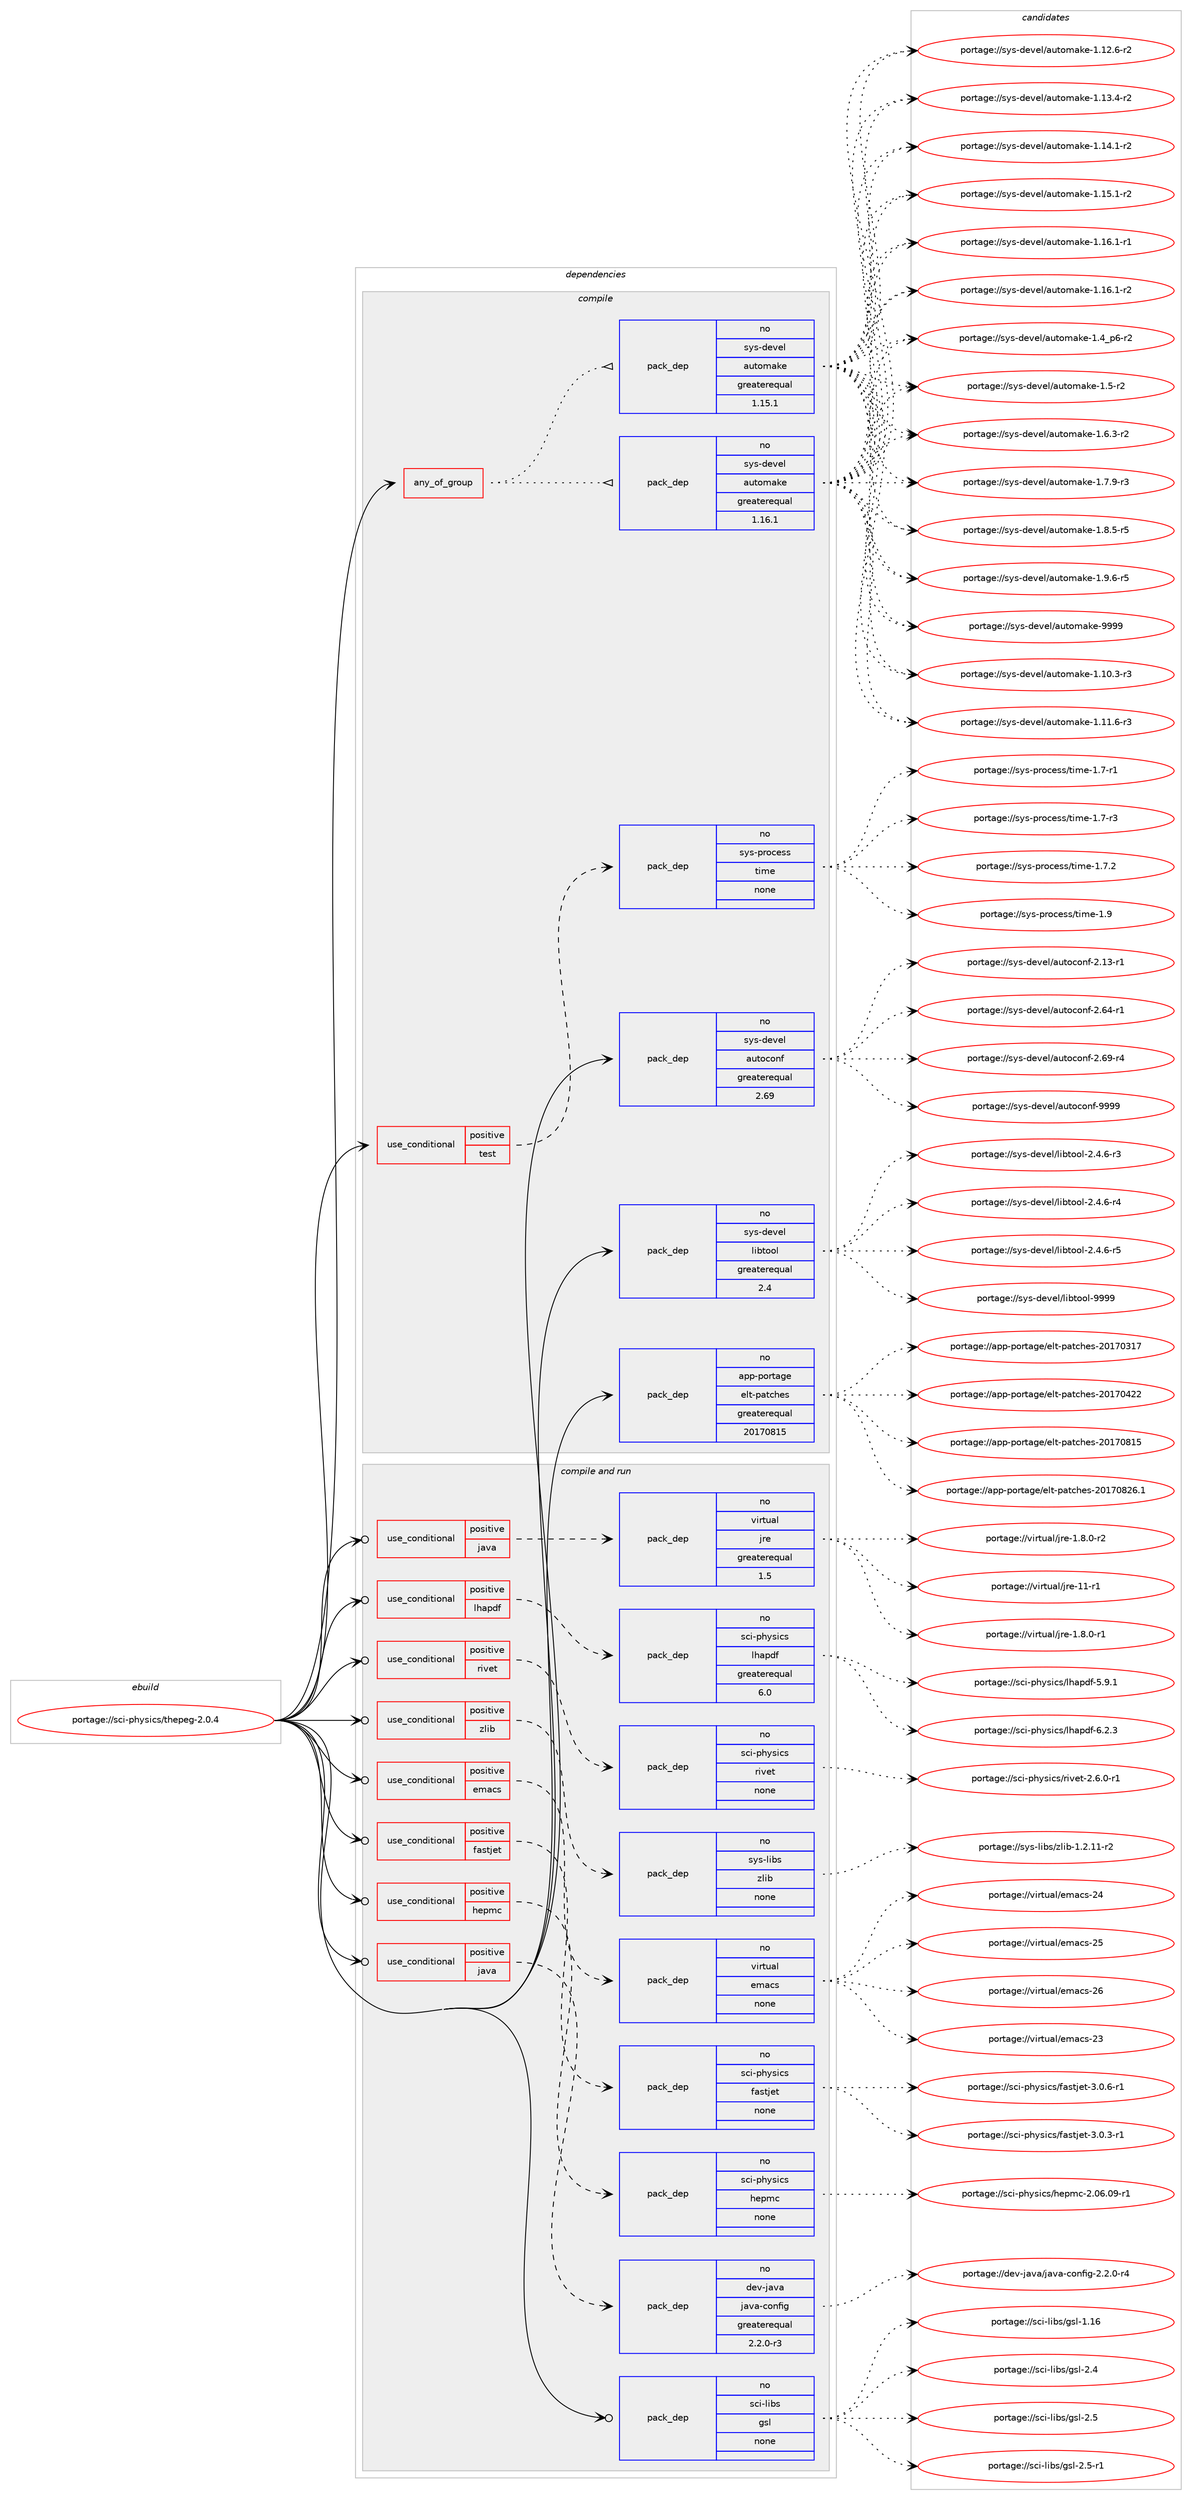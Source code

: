 digraph prolog {

# *************
# Graph options
# *************

newrank=true;
concentrate=true;
compound=true;
graph [rankdir=LR,fontname=Helvetica,fontsize=10,ranksep=1.5];#, ranksep=2.5, nodesep=0.2];
edge  [arrowhead=vee];
node  [fontname=Helvetica,fontsize=10];

# **********
# The ebuild
# **********

subgraph cluster_leftcol {
color=gray;
rank=same;
label=<<i>ebuild</i>>;
id [label="portage://sci-physics/thepeg-2.0.4", color=red, width=4, href="../sci-physics/thepeg-2.0.4.svg"];
}

# ****************
# The dependencies
# ****************

subgraph cluster_midcol {
color=gray;
label=<<i>dependencies</i>>;
subgraph cluster_compile {
fillcolor="#eeeeee";
style=filled;
label=<<i>compile</i>>;
subgraph any6556 {
dependency397660 [label=<<TABLE BORDER="0" CELLBORDER="1" CELLSPACING="0" CELLPADDING="4"><TR><TD CELLPADDING="10">any_of_group</TD></TR></TABLE>>, shape=none, color=red];subgraph pack292447 {
dependency397661 [label=<<TABLE BORDER="0" CELLBORDER="1" CELLSPACING="0" CELLPADDING="4" WIDTH="220"><TR><TD ROWSPAN="6" CELLPADDING="30">pack_dep</TD></TR><TR><TD WIDTH="110">no</TD></TR><TR><TD>sys-devel</TD></TR><TR><TD>automake</TD></TR><TR><TD>greaterequal</TD></TR><TR><TD>1.16.1</TD></TR></TABLE>>, shape=none, color=blue];
}
dependency397660:e -> dependency397661:w [weight=20,style="dotted",arrowhead="oinv"];
subgraph pack292448 {
dependency397662 [label=<<TABLE BORDER="0" CELLBORDER="1" CELLSPACING="0" CELLPADDING="4" WIDTH="220"><TR><TD ROWSPAN="6" CELLPADDING="30">pack_dep</TD></TR><TR><TD WIDTH="110">no</TD></TR><TR><TD>sys-devel</TD></TR><TR><TD>automake</TD></TR><TR><TD>greaterequal</TD></TR><TR><TD>1.15.1</TD></TR></TABLE>>, shape=none, color=blue];
}
dependency397660:e -> dependency397662:w [weight=20,style="dotted",arrowhead="oinv"];
}
id:e -> dependency397660:w [weight=20,style="solid",arrowhead="vee"];
subgraph cond98450 {
dependency397663 [label=<<TABLE BORDER="0" CELLBORDER="1" CELLSPACING="0" CELLPADDING="4"><TR><TD ROWSPAN="3" CELLPADDING="10">use_conditional</TD></TR><TR><TD>positive</TD></TR><TR><TD>test</TD></TR></TABLE>>, shape=none, color=red];
subgraph pack292449 {
dependency397664 [label=<<TABLE BORDER="0" CELLBORDER="1" CELLSPACING="0" CELLPADDING="4" WIDTH="220"><TR><TD ROWSPAN="6" CELLPADDING="30">pack_dep</TD></TR><TR><TD WIDTH="110">no</TD></TR><TR><TD>sys-process</TD></TR><TR><TD>time</TD></TR><TR><TD>none</TD></TR><TR><TD></TD></TR></TABLE>>, shape=none, color=blue];
}
dependency397663:e -> dependency397664:w [weight=20,style="dashed",arrowhead="vee"];
}
id:e -> dependency397663:w [weight=20,style="solid",arrowhead="vee"];
subgraph pack292450 {
dependency397665 [label=<<TABLE BORDER="0" CELLBORDER="1" CELLSPACING="0" CELLPADDING="4" WIDTH="220"><TR><TD ROWSPAN="6" CELLPADDING="30">pack_dep</TD></TR><TR><TD WIDTH="110">no</TD></TR><TR><TD>app-portage</TD></TR><TR><TD>elt-patches</TD></TR><TR><TD>greaterequal</TD></TR><TR><TD>20170815</TD></TR></TABLE>>, shape=none, color=blue];
}
id:e -> dependency397665:w [weight=20,style="solid",arrowhead="vee"];
subgraph pack292451 {
dependency397666 [label=<<TABLE BORDER="0" CELLBORDER="1" CELLSPACING="0" CELLPADDING="4" WIDTH="220"><TR><TD ROWSPAN="6" CELLPADDING="30">pack_dep</TD></TR><TR><TD WIDTH="110">no</TD></TR><TR><TD>sys-devel</TD></TR><TR><TD>autoconf</TD></TR><TR><TD>greaterequal</TD></TR><TR><TD>2.69</TD></TR></TABLE>>, shape=none, color=blue];
}
id:e -> dependency397666:w [weight=20,style="solid",arrowhead="vee"];
subgraph pack292452 {
dependency397667 [label=<<TABLE BORDER="0" CELLBORDER="1" CELLSPACING="0" CELLPADDING="4" WIDTH="220"><TR><TD ROWSPAN="6" CELLPADDING="30">pack_dep</TD></TR><TR><TD WIDTH="110">no</TD></TR><TR><TD>sys-devel</TD></TR><TR><TD>libtool</TD></TR><TR><TD>greaterequal</TD></TR><TR><TD>2.4</TD></TR></TABLE>>, shape=none, color=blue];
}
id:e -> dependency397667:w [weight=20,style="solid",arrowhead="vee"];
}
subgraph cluster_compileandrun {
fillcolor="#eeeeee";
style=filled;
label=<<i>compile and run</i>>;
subgraph cond98451 {
dependency397668 [label=<<TABLE BORDER="0" CELLBORDER="1" CELLSPACING="0" CELLPADDING="4"><TR><TD ROWSPAN="3" CELLPADDING="10">use_conditional</TD></TR><TR><TD>positive</TD></TR><TR><TD>emacs</TD></TR></TABLE>>, shape=none, color=red];
subgraph pack292453 {
dependency397669 [label=<<TABLE BORDER="0" CELLBORDER="1" CELLSPACING="0" CELLPADDING="4" WIDTH="220"><TR><TD ROWSPAN="6" CELLPADDING="30">pack_dep</TD></TR><TR><TD WIDTH="110">no</TD></TR><TR><TD>virtual</TD></TR><TR><TD>emacs</TD></TR><TR><TD>none</TD></TR><TR><TD></TD></TR></TABLE>>, shape=none, color=blue];
}
dependency397668:e -> dependency397669:w [weight=20,style="dashed",arrowhead="vee"];
}
id:e -> dependency397668:w [weight=20,style="solid",arrowhead="odotvee"];
subgraph cond98452 {
dependency397670 [label=<<TABLE BORDER="0" CELLBORDER="1" CELLSPACING="0" CELLPADDING="4"><TR><TD ROWSPAN="3" CELLPADDING="10">use_conditional</TD></TR><TR><TD>positive</TD></TR><TR><TD>fastjet</TD></TR></TABLE>>, shape=none, color=red];
subgraph pack292454 {
dependency397671 [label=<<TABLE BORDER="0" CELLBORDER="1" CELLSPACING="0" CELLPADDING="4" WIDTH="220"><TR><TD ROWSPAN="6" CELLPADDING="30">pack_dep</TD></TR><TR><TD WIDTH="110">no</TD></TR><TR><TD>sci-physics</TD></TR><TR><TD>fastjet</TD></TR><TR><TD>none</TD></TR><TR><TD></TD></TR></TABLE>>, shape=none, color=blue];
}
dependency397670:e -> dependency397671:w [weight=20,style="dashed",arrowhead="vee"];
}
id:e -> dependency397670:w [weight=20,style="solid",arrowhead="odotvee"];
subgraph cond98453 {
dependency397672 [label=<<TABLE BORDER="0" CELLBORDER="1" CELLSPACING="0" CELLPADDING="4"><TR><TD ROWSPAN="3" CELLPADDING="10">use_conditional</TD></TR><TR><TD>positive</TD></TR><TR><TD>hepmc</TD></TR></TABLE>>, shape=none, color=red];
subgraph pack292455 {
dependency397673 [label=<<TABLE BORDER="0" CELLBORDER="1" CELLSPACING="0" CELLPADDING="4" WIDTH="220"><TR><TD ROWSPAN="6" CELLPADDING="30">pack_dep</TD></TR><TR><TD WIDTH="110">no</TD></TR><TR><TD>sci-physics</TD></TR><TR><TD>hepmc</TD></TR><TR><TD>none</TD></TR><TR><TD></TD></TR></TABLE>>, shape=none, color=blue];
}
dependency397672:e -> dependency397673:w [weight=20,style="dashed",arrowhead="vee"];
}
id:e -> dependency397672:w [weight=20,style="solid",arrowhead="odotvee"];
subgraph cond98454 {
dependency397674 [label=<<TABLE BORDER="0" CELLBORDER="1" CELLSPACING="0" CELLPADDING="4"><TR><TD ROWSPAN="3" CELLPADDING="10">use_conditional</TD></TR><TR><TD>positive</TD></TR><TR><TD>java</TD></TR></TABLE>>, shape=none, color=red];
subgraph pack292456 {
dependency397675 [label=<<TABLE BORDER="0" CELLBORDER="1" CELLSPACING="0" CELLPADDING="4" WIDTH="220"><TR><TD ROWSPAN="6" CELLPADDING="30">pack_dep</TD></TR><TR><TD WIDTH="110">no</TD></TR><TR><TD>dev-java</TD></TR><TR><TD>java-config</TD></TR><TR><TD>greaterequal</TD></TR><TR><TD>2.2.0-r3</TD></TR></TABLE>>, shape=none, color=blue];
}
dependency397674:e -> dependency397675:w [weight=20,style="dashed",arrowhead="vee"];
}
id:e -> dependency397674:w [weight=20,style="solid",arrowhead="odotvee"];
subgraph cond98455 {
dependency397676 [label=<<TABLE BORDER="0" CELLBORDER="1" CELLSPACING="0" CELLPADDING="4"><TR><TD ROWSPAN="3" CELLPADDING="10">use_conditional</TD></TR><TR><TD>positive</TD></TR><TR><TD>java</TD></TR></TABLE>>, shape=none, color=red];
subgraph pack292457 {
dependency397677 [label=<<TABLE BORDER="0" CELLBORDER="1" CELLSPACING="0" CELLPADDING="4" WIDTH="220"><TR><TD ROWSPAN="6" CELLPADDING="30">pack_dep</TD></TR><TR><TD WIDTH="110">no</TD></TR><TR><TD>virtual</TD></TR><TR><TD>jre</TD></TR><TR><TD>greaterequal</TD></TR><TR><TD>1.5</TD></TR></TABLE>>, shape=none, color=blue];
}
dependency397676:e -> dependency397677:w [weight=20,style="dashed",arrowhead="vee"];
}
id:e -> dependency397676:w [weight=20,style="solid",arrowhead="odotvee"];
subgraph cond98456 {
dependency397678 [label=<<TABLE BORDER="0" CELLBORDER="1" CELLSPACING="0" CELLPADDING="4"><TR><TD ROWSPAN="3" CELLPADDING="10">use_conditional</TD></TR><TR><TD>positive</TD></TR><TR><TD>lhapdf</TD></TR></TABLE>>, shape=none, color=red];
subgraph pack292458 {
dependency397679 [label=<<TABLE BORDER="0" CELLBORDER="1" CELLSPACING="0" CELLPADDING="4" WIDTH="220"><TR><TD ROWSPAN="6" CELLPADDING="30">pack_dep</TD></TR><TR><TD WIDTH="110">no</TD></TR><TR><TD>sci-physics</TD></TR><TR><TD>lhapdf</TD></TR><TR><TD>greaterequal</TD></TR><TR><TD>6.0</TD></TR></TABLE>>, shape=none, color=blue];
}
dependency397678:e -> dependency397679:w [weight=20,style="dashed",arrowhead="vee"];
}
id:e -> dependency397678:w [weight=20,style="solid",arrowhead="odotvee"];
subgraph cond98457 {
dependency397680 [label=<<TABLE BORDER="0" CELLBORDER="1" CELLSPACING="0" CELLPADDING="4"><TR><TD ROWSPAN="3" CELLPADDING="10">use_conditional</TD></TR><TR><TD>positive</TD></TR><TR><TD>rivet</TD></TR></TABLE>>, shape=none, color=red];
subgraph pack292459 {
dependency397681 [label=<<TABLE BORDER="0" CELLBORDER="1" CELLSPACING="0" CELLPADDING="4" WIDTH="220"><TR><TD ROWSPAN="6" CELLPADDING="30">pack_dep</TD></TR><TR><TD WIDTH="110">no</TD></TR><TR><TD>sci-physics</TD></TR><TR><TD>rivet</TD></TR><TR><TD>none</TD></TR><TR><TD></TD></TR></TABLE>>, shape=none, color=blue];
}
dependency397680:e -> dependency397681:w [weight=20,style="dashed",arrowhead="vee"];
}
id:e -> dependency397680:w [weight=20,style="solid",arrowhead="odotvee"];
subgraph cond98458 {
dependency397682 [label=<<TABLE BORDER="0" CELLBORDER="1" CELLSPACING="0" CELLPADDING="4"><TR><TD ROWSPAN="3" CELLPADDING="10">use_conditional</TD></TR><TR><TD>positive</TD></TR><TR><TD>zlib</TD></TR></TABLE>>, shape=none, color=red];
subgraph pack292460 {
dependency397683 [label=<<TABLE BORDER="0" CELLBORDER="1" CELLSPACING="0" CELLPADDING="4" WIDTH="220"><TR><TD ROWSPAN="6" CELLPADDING="30">pack_dep</TD></TR><TR><TD WIDTH="110">no</TD></TR><TR><TD>sys-libs</TD></TR><TR><TD>zlib</TD></TR><TR><TD>none</TD></TR><TR><TD></TD></TR></TABLE>>, shape=none, color=blue];
}
dependency397682:e -> dependency397683:w [weight=20,style="dashed",arrowhead="vee"];
}
id:e -> dependency397682:w [weight=20,style="solid",arrowhead="odotvee"];
subgraph pack292461 {
dependency397684 [label=<<TABLE BORDER="0" CELLBORDER="1" CELLSPACING="0" CELLPADDING="4" WIDTH="220"><TR><TD ROWSPAN="6" CELLPADDING="30">pack_dep</TD></TR><TR><TD WIDTH="110">no</TD></TR><TR><TD>sci-libs</TD></TR><TR><TD>gsl</TD></TR><TR><TD>none</TD></TR><TR><TD></TD></TR></TABLE>>, shape=none, color=blue];
}
id:e -> dependency397684:w [weight=20,style="solid",arrowhead="odotvee"];
}
subgraph cluster_run {
fillcolor="#eeeeee";
style=filled;
label=<<i>run</i>>;
}
}

# **************
# The candidates
# **************

subgraph cluster_choices {
rank=same;
color=gray;
label=<<i>candidates</i>>;

subgraph choice292447 {
color=black;
nodesep=1;
choiceportage11512111545100101118101108479711711611110997107101454946494846514511451 [label="portage://sys-devel/automake-1.10.3-r3", color=red, width=4,href="../sys-devel/automake-1.10.3-r3.svg"];
choiceportage11512111545100101118101108479711711611110997107101454946494946544511451 [label="portage://sys-devel/automake-1.11.6-r3", color=red, width=4,href="../sys-devel/automake-1.11.6-r3.svg"];
choiceportage11512111545100101118101108479711711611110997107101454946495046544511450 [label="portage://sys-devel/automake-1.12.6-r2", color=red, width=4,href="../sys-devel/automake-1.12.6-r2.svg"];
choiceportage11512111545100101118101108479711711611110997107101454946495146524511450 [label="portage://sys-devel/automake-1.13.4-r2", color=red, width=4,href="../sys-devel/automake-1.13.4-r2.svg"];
choiceportage11512111545100101118101108479711711611110997107101454946495246494511450 [label="portage://sys-devel/automake-1.14.1-r2", color=red, width=4,href="../sys-devel/automake-1.14.1-r2.svg"];
choiceportage11512111545100101118101108479711711611110997107101454946495346494511450 [label="portage://sys-devel/automake-1.15.1-r2", color=red, width=4,href="../sys-devel/automake-1.15.1-r2.svg"];
choiceportage11512111545100101118101108479711711611110997107101454946495446494511449 [label="portage://sys-devel/automake-1.16.1-r1", color=red, width=4,href="../sys-devel/automake-1.16.1-r1.svg"];
choiceportage11512111545100101118101108479711711611110997107101454946495446494511450 [label="portage://sys-devel/automake-1.16.1-r2", color=red, width=4,href="../sys-devel/automake-1.16.1-r2.svg"];
choiceportage115121115451001011181011084797117116111109971071014549465295112544511450 [label="portage://sys-devel/automake-1.4_p6-r2", color=red, width=4,href="../sys-devel/automake-1.4_p6-r2.svg"];
choiceportage11512111545100101118101108479711711611110997107101454946534511450 [label="portage://sys-devel/automake-1.5-r2", color=red, width=4,href="../sys-devel/automake-1.5-r2.svg"];
choiceportage115121115451001011181011084797117116111109971071014549465446514511450 [label="portage://sys-devel/automake-1.6.3-r2", color=red, width=4,href="../sys-devel/automake-1.6.3-r2.svg"];
choiceportage115121115451001011181011084797117116111109971071014549465546574511451 [label="portage://sys-devel/automake-1.7.9-r3", color=red, width=4,href="../sys-devel/automake-1.7.9-r3.svg"];
choiceportage115121115451001011181011084797117116111109971071014549465646534511453 [label="portage://sys-devel/automake-1.8.5-r5", color=red, width=4,href="../sys-devel/automake-1.8.5-r5.svg"];
choiceportage115121115451001011181011084797117116111109971071014549465746544511453 [label="portage://sys-devel/automake-1.9.6-r5", color=red, width=4,href="../sys-devel/automake-1.9.6-r5.svg"];
choiceportage115121115451001011181011084797117116111109971071014557575757 [label="portage://sys-devel/automake-9999", color=red, width=4,href="../sys-devel/automake-9999.svg"];
dependency397661:e -> choiceportage11512111545100101118101108479711711611110997107101454946494846514511451:w [style=dotted,weight="100"];
dependency397661:e -> choiceportage11512111545100101118101108479711711611110997107101454946494946544511451:w [style=dotted,weight="100"];
dependency397661:e -> choiceportage11512111545100101118101108479711711611110997107101454946495046544511450:w [style=dotted,weight="100"];
dependency397661:e -> choiceportage11512111545100101118101108479711711611110997107101454946495146524511450:w [style=dotted,weight="100"];
dependency397661:e -> choiceportage11512111545100101118101108479711711611110997107101454946495246494511450:w [style=dotted,weight="100"];
dependency397661:e -> choiceportage11512111545100101118101108479711711611110997107101454946495346494511450:w [style=dotted,weight="100"];
dependency397661:e -> choiceportage11512111545100101118101108479711711611110997107101454946495446494511449:w [style=dotted,weight="100"];
dependency397661:e -> choiceportage11512111545100101118101108479711711611110997107101454946495446494511450:w [style=dotted,weight="100"];
dependency397661:e -> choiceportage115121115451001011181011084797117116111109971071014549465295112544511450:w [style=dotted,weight="100"];
dependency397661:e -> choiceportage11512111545100101118101108479711711611110997107101454946534511450:w [style=dotted,weight="100"];
dependency397661:e -> choiceportage115121115451001011181011084797117116111109971071014549465446514511450:w [style=dotted,weight="100"];
dependency397661:e -> choiceportage115121115451001011181011084797117116111109971071014549465546574511451:w [style=dotted,weight="100"];
dependency397661:e -> choiceportage115121115451001011181011084797117116111109971071014549465646534511453:w [style=dotted,weight="100"];
dependency397661:e -> choiceportage115121115451001011181011084797117116111109971071014549465746544511453:w [style=dotted,weight="100"];
dependency397661:e -> choiceportage115121115451001011181011084797117116111109971071014557575757:w [style=dotted,weight="100"];
}
subgraph choice292448 {
color=black;
nodesep=1;
choiceportage11512111545100101118101108479711711611110997107101454946494846514511451 [label="portage://sys-devel/automake-1.10.3-r3", color=red, width=4,href="../sys-devel/automake-1.10.3-r3.svg"];
choiceportage11512111545100101118101108479711711611110997107101454946494946544511451 [label="portage://sys-devel/automake-1.11.6-r3", color=red, width=4,href="../sys-devel/automake-1.11.6-r3.svg"];
choiceportage11512111545100101118101108479711711611110997107101454946495046544511450 [label="portage://sys-devel/automake-1.12.6-r2", color=red, width=4,href="../sys-devel/automake-1.12.6-r2.svg"];
choiceportage11512111545100101118101108479711711611110997107101454946495146524511450 [label="portage://sys-devel/automake-1.13.4-r2", color=red, width=4,href="../sys-devel/automake-1.13.4-r2.svg"];
choiceportage11512111545100101118101108479711711611110997107101454946495246494511450 [label="portage://sys-devel/automake-1.14.1-r2", color=red, width=4,href="../sys-devel/automake-1.14.1-r2.svg"];
choiceportage11512111545100101118101108479711711611110997107101454946495346494511450 [label="portage://sys-devel/automake-1.15.1-r2", color=red, width=4,href="../sys-devel/automake-1.15.1-r2.svg"];
choiceportage11512111545100101118101108479711711611110997107101454946495446494511449 [label="portage://sys-devel/automake-1.16.1-r1", color=red, width=4,href="../sys-devel/automake-1.16.1-r1.svg"];
choiceportage11512111545100101118101108479711711611110997107101454946495446494511450 [label="portage://sys-devel/automake-1.16.1-r2", color=red, width=4,href="../sys-devel/automake-1.16.1-r2.svg"];
choiceportage115121115451001011181011084797117116111109971071014549465295112544511450 [label="portage://sys-devel/automake-1.4_p6-r2", color=red, width=4,href="../sys-devel/automake-1.4_p6-r2.svg"];
choiceportage11512111545100101118101108479711711611110997107101454946534511450 [label="portage://sys-devel/automake-1.5-r2", color=red, width=4,href="../sys-devel/automake-1.5-r2.svg"];
choiceportage115121115451001011181011084797117116111109971071014549465446514511450 [label="portage://sys-devel/automake-1.6.3-r2", color=red, width=4,href="../sys-devel/automake-1.6.3-r2.svg"];
choiceportage115121115451001011181011084797117116111109971071014549465546574511451 [label="portage://sys-devel/automake-1.7.9-r3", color=red, width=4,href="../sys-devel/automake-1.7.9-r3.svg"];
choiceportage115121115451001011181011084797117116111109971071014549465646534511453 [label="portage://sys-devel/automake-1.8.5-r5", color=red, width=4,href="../sys-devel/automake-1.8.5-r5.svg"];
choiceportage115121115451001011181011084797117116111109971071014549465746544511453 [label="portage://sys-devel/automake-1.9.6-r5", color=red, width=4,href="../sys-devel/automake-1.9.6-r5.svg"];
choiceportage115121115451001011181011084797117116111109971071014557575757 [label="portage://sys-devel/automake-9999", color=red, width=4,href="../sys-devel/automake-9999.svg"];
dependency397662:e -> choiceportage11512111545100101118101108479711711611110997107101454946494846514511451:w [style=dotted,weight="100"];
dependency397662:e -> choiceportage11512111545100101118101108479711711611110997107101454946494946544511451:w [style=dotted,weight="100"];
dependency397662:e -> choiceportage11512111545100101118101108479711711611110997107101454946495046544511450:w [style=dotted,weight="100"];
dependency397662:e -> choiceportage11512111545100101118101108479711711611110997107101454946495146524511450:w [style=dotted,weight="100"];
dependency397662:e -> choiceportage11512111545100101118101108479711711611110997107101454946495246494511450:w [style=dotted,weight="100"];
dependency397662:e -> choiceportage11512111545100101118101108479711711611110997107101454946495346494511450:w [style=dotted,weight="100"];
dependency397662:e -> choiceportage11512111545100101118101108479711711611110997107101454946495446494511449:w [style=dotted,weight="100"];
dependency397662:e -> choiceportage11512111545100101118101108479711711611110997107101454946495446494511450:w [style=dotted,weight="100"];
dependency397662:e -> choiceportage115121115451001011181011084797117116111109971071014549465295112544511450:w [style=dotted,weight="100"];
dependency397662:e -> choiceportage11512111545100101118101108479711711611110997107101454946534511450:w [style=dotted,weight="100"];
dependency397662:e -> choiceportage115121115451001011181011084797117116111109971071014549465446514511450:w [style=dotted,weight="100"];
dependency397662:e -> choiceportage115121115451001011181011084797117116111109971071014549465546574511451:w [style=dotted,weight="100"];
dependency397662:e -> choiceportage115121115451001011181011084797117116111109971071014549465646534511453:w [style=dotted,weight="100"];
dependency397662:e -> choiceportage115121115451001011181011084797117116111109971071014549465746544511453:w [style=dotted,weight="100"];
dependency397662:e -> choiceportage115121115451001011181011084797117116111109971071014557575757:w [style=dotted,weight="100"];
}
subgraph choice292449 {
color=black;
nodesep=1;
choiceportage115121115451121141119910111511547116105109101454946554511449 [label="portage://sys-process/time-1.7-r1", color=red, width=4,href="../sys-process/time-1.7-r1.svg"];
choiceportage115121115451121141119910111511547116105109101454946554511451 [label="portage://sys-process/time-1.7-r3", color=red, width=4,href="../sys-process/time-1.7-r3.svg"];
choiceportage115121115451121141119910111511547116105109101454946554650 [label="portage://sys-process/time-1.7.2", color=red, width=4,href="../sys-process/time-1.7.2.svg"];
choiceportage11512111545112114111991011151154711610510910145494657 [label="portage://sys-process/time-1.9", color=red, width=4,href="../sys-process/time-1.9.svg"];
dependency397664:e -> choiceportage115121115451121141119910111511547116105109101454946554511449:w [style=dotted,weight="100"];
dependency397664:e -> choiceportage115121115451121141119910111511547116105109101454946554511451:w [style=dotted,weight="100"];
dependency397664:e -> choiceportage115121115451121141119910111511547116105109101454946554650:w [style=dotted,weight="100"];
dependency397664:e -> choiceportage11512111545112114111991011151154711610510910145494657:w [style=dotted,weight="100"];
}
subgraph choice292450 {
color=black;
nodesep=1;
choiceportage97112112451121111141169710310147101108116451129711699104101115455048495548514955 [label="portage://app-portage/elt-patches-20170317", color=red, width=4,href="../app-portage/elt-patches-20170317.svg"];
choiceportage97112112451121111141169710310147101108116451129711699104101115455048495548525050 [label="portage://app-portage/elt-patches-20170422", color=red, width=4,href="../app-portage/elt-patches-20170422.svg"];
choiceportage97112112451121111141169710310147101108116451129711699104101115455048495548564953 [label="portage://app-portage/elt-patches-20170815", color=red, width=4,href="../app-portage/elt-patches-20170815.svg"];
choiceportage971121124511211111411697103101471011081164511297116991041011154550484955485650544649 [label="portage://app-portage/elt-patches-20170826.1", color=red, width=4,href="../app-portage/elt-patches-20170826.1.svg"];
dependency397665:e -> choiceportage97112112451121111141169710310147101108116451129711699104101115455048495548514955:w [style=dotted,weight="100"];
dependency397665:e -> choiceportage97112112451121111141169710310147101108116451129711699104101115455048495548525050:w [style=dotted,weight="100"];
dependency397665:e -> choiceportage97112112451121111141169710310147101108116451129711699104101115455048495548564953:w [style=dotted,weight="100"];
dependency397665:e -> choiceportage971121124511211111411697103101471011081164511297116991041011154550484955485650544649:w [style=dotted,weight="100"];
}
subgraph choice292451 {
color=black;
nodesep=1;
choiceportage1151211154510010111810110847971171161119911111010245504649514511449 [label="portage://sys-devel/autoconf-2.13-r1", color=red, width=4,href="../sys-devel/autoconf-2.13-r1.svg"];
choiceportage1151211154510010111810110847971171161119911111010245504654524511449 [label="portage://sys-devel/autoconf-2.64-r1", color=red, width=4,href="../sys-devel/autoconf-2.64-r1.svg"];
choiceportage1151211154510010111810110847971171161119911111010245504654574511452 [label="portage://sys-devel/autoconf-2.69-r4", color=red, width=4,href="../sys-devel/autoconf-2.69-r4.svg"];
choiceportage115121115451001011181011084797117116111991111101024557575757 [label="portage://sys-devel/autoconf-9999", color=red, width=4,href="../sys-devel/autoconf-9999.svg"];
dependency397666:e -> choiceportage1151211154510010111810110847971171161119911111010245504649514511449:w [style=dotted,weight="100"];
dependency397666:e -> choiceportage1151211154510010111810110847971171161119911111010245504654524511449:w [style=dotted,weight="100"];
dependency397666:e -> choiceportage1151211154510010111810110847971171161119911111010245504654574511452:w [style=dotted,weight="100"];
dependency397666:e -> choiceportage115121115451001011181011084797117116111991111101024557575757:w [style=dotted,weight="100"];
}
subgraph choice292452 {
color=black;
nodesep=1;
choiceportage1151211154510010111810110847108105981161111111084550465246544511451 [label="portage://sys-devel/libtool-2.4.6-r3", color=red, width=4,href="../sys-devel/libtool-2.4.6-r3.svg"];
choiceportage1151211154510010111810110847108105981161111111084550465246544511452 [label="portage://sys-devel/libtool-2.4.6-r4", color=red, width=4,href="../sys-devel/libtool-2.4.6-r4.svg"];
choiceportage1151211154510010111810110847108105981161111111084550465246544511453 [label="portage://sys-devel/libtool-2.4.6-r5", color=red, width=4,href="../sys-devel/libtool-2.4.6-r5.svg"];
choiceportage1151211154510010111810110847108105981161111111084557575757 [label="portage://sys-devel/libtool-9999", color=red, width=4,href="../sys-devel/libtool-9999.svg"];
dependency397667:e -> choiceportage1151211154510010111810110847108105981161111111084550465246544511451:w [style=dotted,weight="100"];
dependency397667:e -> choiceportage1151211154510010111810110847108105981161111111084550465246544511452:w [style=dotted,weight="100"];
dependency397667:e -> choiceportage1151211154510010111810110847108105981161111111084550465246544511453:w [style=dotted,weight="100"];
dependency397667:e -> choiceportage1151211154510010111810110847108105981161111111084557575757:w [style=dotted,weight="100"];
}
subgraph choice292453 {
color=black;
nodesep=1;
choiceportage11810511411611797108471011099799115455051 [label="portage://virtual/emacs-23", color=red, width=4,href="../virtual/emacs-23.svg"];
choiceportage11810511411611797108471011099799115455052 [label="portage://virtual/emacs-24", color=red, width=4,href="../virtual/emacs-24.svg"];
choiceportage11810511411611797108471011099799115455053 [label="portage://virtual/emacs-25", color=red, width=4,href="../virtual/emacs-25.svg"];
choiceportage11810511411611797108471011099799115455054 [label="portage://virtual/emacs-26", color=red, width=4,href="../virtual/emacs-26.svg"];
dependency397669:e -> choiceportage11810511411611797108471011099799115455051:w [style=dotted,weight="100"];
dependency397669:e -> choiceportage11810511411611797108471011099799115455052:w [style=dotted,weight="100"];
dependency397669:e -> choiceportage11810511411611797108471011099799115455053:w [style=dotted,weight="100"];
dependency397669:e -> choiceportage11810511411611797108471011099799115455054:w [style=dotted,weight="100"];
}
subgraph choice292454 {
color=black;
nodesep=1;
choiceportage11599105451121041211151059911547102971151161061011164551464846514511449 [label="portage://sci-physics/fastjet-3.0.3-r1", color=red, width=4,href="../sci-physics/fastjet-3.0.3-r1.svg"];
choiceportage11599105451121041211151059911547102971151161061011164551464846544511449 [label="portage://sci-physics/fastjet-3.0.6-r1", color=red, width=4,href="../sci-physics/fastjet-3.0.6-r1.svg"];
dependency397671:e -> choiceportage11599105451121041211151059911547102971151161061011164551464846514511449:w [style=dotted,weight="100"];
dependency397671:e -> choiceportage11599105451121041211151059911547102971151161061011164551464846544511449:w [style=dotted,weight="100"];
}
subgraph choice292455 {
color=black;
nodesep=1;
choiceportage115991054511210412111510599115471041011121099945504648544648574511449 [label="portage://sci-physics/hepmc-2.06.09-r1", color=red, width=4,href="../sci-physics/hepmc-2.06.09-r1.svg"];
dependency397673:e -> choiceportage115991054511210412111510599115471041011121099945504648544648574511449:w [style=dotted,weight="100"];
}
subgraph choice292456 {
color=black;
nodesep=1;
choiceportage10010111845106971189747106971189745991111101021051034550465046484511452 [label="portage://dev-java/java-config-2.2.0-r4", color=red, width=4,href="../dev-java/java-config-2.2.0-r4.svg"];
dependency397675:e -> choiceportage10010111845106971189747106971189745991111101021051034550465046484511452:w [style=dotted,weight="100"];
}
subgraph choice292457 {
color=black;
nodesep=1;
choiceportage11810511411611797108471061141014549465646484511449 [label="portage://virtual/jre-1.8.0-r1", color=red, width=4,href="../virtual/jre-1.8.0-r1.svg"];
choiceportage11810511411611797108471061141014549465646484511450 [label="portage://virtual/jre-1.8.0-r2", color=red, width=4,href="../virtual/jre-1.8.0-r2.svg"];
choiceportage11810511411611797108471061141014549494511449 [label="portage://virtual/jre-11-r1", color=red, width=4,href="../virtual/jre-11-r1.svg"];
dependency397677:e -> choiceportage11810511411611797108471061141014549465646484511449:w [style=dotted,weight="100"];
dependency397677:e -> choiceportage11810511411611797108471061141014549465646484511450:w [style=dotted,weight="100"];
dependency397677:e -> choiceportage11810511411611797108471061141014549494511449:w [style=dotted,weight="100"];
}
subgraph choice292458 {
color=black;
nodesep=1;
choiceportage1159910545112104121115105991154710810497112100102455346574649 [label="portage://sci-physics/lhapdf-5.9.1", color=red, width=4,href="../sci-physics/lhapdf-5.9.1.svg"];
choiceportage1159910545112104121115105991154710810497112100102455446504651 [label="portage://sci-physics/lhapdf-6.2.3", color=red, width=4,href="../sci-physics/lhapdf-6.2.3.svg"];
dependency397679:e -> choiceportage1159910545112104121115105991154710810497112100102455346574649:w [style=dotted,weight="100"];
dependency397679:e -> choiceportage1159910545112104121115105991154710810497112100102455446504651:w [style=dotted,weight="100"];
}
subgraph choice292459 {
color=black;
nodesep=1;
choiceportage115991054511210412111510599115471141051181011164550465446484511449 [label="portage://sci-physics/rivet-2.6.0-r1", color=red, width=4,href="../sci-physics/rivet-2.6.0-r1.svg"];
dependency397681:e -> choiceportage115991054511210412111510599115471141051181011164550465446484511449:w [style=dotted,weight="100"];
}
subgraph choice292460 {
color=black;
nodesep=1;
choiceportage11512111545108105981154712210810598454946504649494511450 [label="portage://sys-libs/zlib-1.2.11-r2", color=red, width=4,href="../sys-libs/zlib-1.2.11-r2.svg"];
dependency397683:e -> choiceportage11512111545108105981154712210810598454946504649494511450:w [style=dotted,weight="100"];
}
subgraph choice292461 {
color=black;
nodesep=1;
choiceportage115991054510810598115471031151084549464954 [label="portage://sci-libs/gsl-1.16", color=red, width=4,href="../sci-libs/gsl-1.16.svg"];
choiceportage1159910545108105981154710311510845504652 [label="portage://sci-libs/gsl-2.4", color=red, width=4,href="../sci-libs/gsl-2.4.svg"];
choiceportage1159910545108105981154710311510845504653 [label="portage://sci-libs/gsl-2.5", color=red, width=4,href="../sci-libs/gsl-2.5.svg"];
choiceportage11599105451081059811547103115108455046534511449 [label="portage://sci-libs/gsl-2.5-r1", color=red, width=4,href="../sci-libs/gsl-2.5-r1.svg"];
dependency397684:e -> choiceportage115991054510810598115471031151084549464954:w [style=dotted,weight="100"];
dependency397684:e -> choiceportage1159910545108105981154710311510845504652:w [style=dotted,weight="100"];
dependency397684:e -> choiceportage1159910545108105981154710311510845504653:w [style=dotted,weight="100"];
dependency397684:e -> choiceportage11599105451081059811547103115108455046534511449:w [style=dotted,weight="100"];
}
}

}
